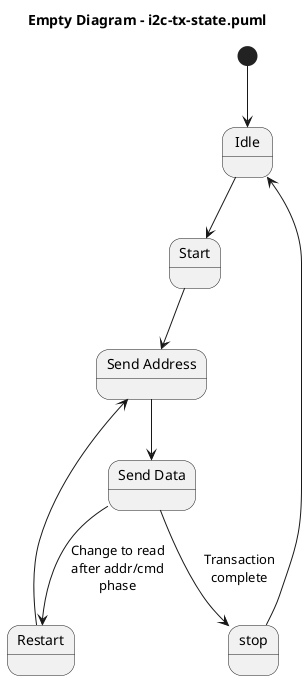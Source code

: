 @startuml

title Empty Diagram - i2c-tx-state.puml

state Idle
state Start
state addr as "Send Address"
state data as "Send Data"
state Restart
state stop

[*] --> Idle
Idle --> Start
Start --> addr
addr --> data
data --> stop : Transaction\ncomplete
data --> Restart : Change to read\nafter addr/cmd\nphase
Restart --> addr
stop --> Idle

@enduml

